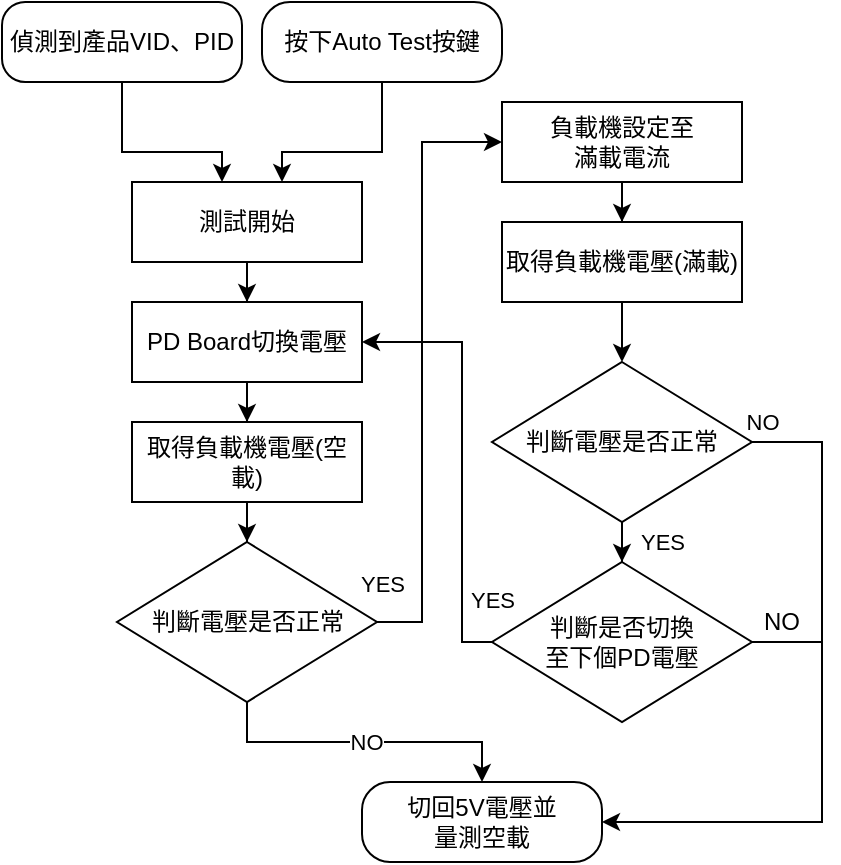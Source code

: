 <mxfile version="14.6.13" type="device"><diagram id="C5RBs43oDa-KdzZeNtuy" name="Page-1"><mxGraphModel dx="599" dy="310" grid="1" gridSize="10" guides="1" tooltips="1" connect="1" arrows="1" fold="1" page="1" pageScale="1" pageWidth="827" pageHeight="1169" math="0" shadow="0"><root><mxCell id="WIyWlLk6GJQsqaUBKTNV-0"/><mxCell id="WIyWlLk6GJQsqaUBKTNV-1" parent="WIyWlLk6GJQsqaUBKTNV-0"/><mxCell id="ZqJGFhoZBX8M8BLLwtm9-7" value="" style="edgeStyle=orthogonalEdgeStyle;rounded=0;orthogonalLoop=1;jettySize=auto;html=1;" edge="1" parent="WIyWlLk6GJQsqaUBKTNV-1" source="WIyWlLk6GJQsqaUBKTNV-3" target="WIyWlLk6GJQsqaUBKTNV-7"><mxGeometry relative="1" as="geometry"><Array as="points"><mxPoint x="300" y="135"/><mxPoint x="250" y="135"/></Array></mxGeometry></mxCell><mxCell id="WIyWlLk6GJQsqaUBKTNV-3" value="按下Auto Test按鍵" style="rounded=1;whiteSpace=wrap;html=1;fontSize=12;glass=0;strokeWidth=1;shadow=0;arcSize=35;" parent="WIyWlLk6GJQsqaUBKTNV-1" vertex="1"><mxGeometry x="240" y="60" width="120" height="40" as="geometry"/></mxCell><mxCell id="ZqJGFhoZBX8M8BLLwtm9-8" value="" style="edgeStyle=orthogonalEdgeStyle;rounded=0;orthogonalLoop=1;jettySize=auto;html=1;" edge="1" parent="WIyWlLk6GJQsqaUBKTNV-1" source="WIyWlLk6GJQsqaUBKTNV-7" target="WIyWlLk6GJQsqaUBKTNV-12"><mxGeometry relative="1" as="geometry"/></mxCell><mxCell id="WIyWlLk6GJQsqaUBKTNV-7" value="測試開始" style="rounded=1;whiteSpace=wrap;html=1;fontSize=12;glass=0;strokeWidth=1;shadow=0;arcSize=0;" parent="WIyWlLk6GJQsqaUBKTNV-1" vertex="1"><mxGeometry x="175" y="150" width="115" height="40" as="geometry"/></mxCell><mxCell id="ZqJGFhoZBX8M8BLLwtm9-10" value="" style="edgeStyle=orthogonalEdgeStyle;rounded=0;orthogonalLoop=1;jettySize=auto;html=1;" edge="1" parent="WIyWlLk6GJQsqaUBKTNV-1" source="WIyWlLk6GJQsqaUBKTNV-12" target="ZqJGFhoZBX8M8BLLwtm9-9"><mxGeometry relative="1" as="geometry"/></mxCell><mxCell id="WIyWlLk6GJQsqaUBKTNV-12" value="PD Board切換電壓" style="rounded=1;whiteSpace=wrap;html=1;fontSize=12;glass=0;strokeWidth=1;shadow=0;arcSize=0;" parent="WIyWlLk6GJQsqaUBKTNV-1" vertex="1"><mxGeometry x="175" y="210" width="115" height="40" as="geometry"/></mxCell><mxCell id="ZqJGFhoZBX8M8BLLwtm9-6" value="" style="edgeStyle=orthogonalEdgeStyle;rounded=0;orthogonalLoop=1;jettySize=auto;html=1;" edge="1" parent="WIyWlLk6GJQsqaUBKTNV-1" source="ZqJGFhoZBX8M8BLLwtm9-0" target="WIyWlLk6GJQsqaUBKTNV-7"><mxGeometry relative="1" as="geometry"><Array as="points"><mxPoint x="170" y="135"/><mxPoint x="220" y="135"/></Array></mxGeometry></mxCell><mxCell id="ZqJGFhoZBX8M8BLLwtm9-0" value="偵測到產品VID、PID" style="rounded=1;whiteSpace=wrap;html=1;fontSize=12;glass=0;strokeWidth=1;shadow=0;arcSize=29;" vertex="1" parent="WIyWlLk6GJQsqaUBKTNV-1"><mxGeometry x="110" y="60" width="120" height="40" as="geometry"/></mxCell><mxCell id="ZqJGFhoZBX8M8BLLwtm9-12" value="" style="edgeStyle=orthogonalEdgeStyle;rounded=0;orthogonalLoop=1;jettySize=auto;html=1;" edge="1" parent="WIyWlLk6GJQsqaUBKTNV-1" source="ZqJGFhoZBX8M8BLLwtm9-9" target="ZqJGFhoZBX8M8BLLwtm9-11"><mxGeometry relative="1" as="geometry"/></mxCell><mxCell id="ZqJGFhoZBX8M8BLLwtm9-9" value="取得負載機電壓(空載)" style="rounded=1;whiteSpace=wrap;html=1;fontSize=12;glass=0;strokeWidth=1;shadow=0;arcSize=0;" vertex="1" parent="WIyWlLk6GJQsqaUBKTNV-1"><mxGeometry x="175" y="270" width="115" height="40" as="geometry"/></mxCell><mxCell id="ZqJGFhoZBX8M8BLLwtm9-18" value="NO" style="edgeStyle=orthogonalEdgeStyle;rounded=0;orthogonalLoop=1;jettySize=auto;html=1;" edge="1" parent="WIyWlLk6GJQsqaUBKTNV-1" source="ZqJGFhoZBX8M8BLLwtm9-11" target="ZqJGFhoZBX8M8BLLwtm9-15"><mxGeometry relative="1" as="geometry"/></mxCell><mxCell id="ZqJGFhoZBX8M8BLLwtm9-32" style="edgeStyle=orthogonalEdgeStyle;rounded=0;orthogonalLoop=1;jettySize=auto;html=1;entryX=0;entryY=0.5;entryDx=0;entryDy=0;" edge="1" parent="WIyWlLk6GJQsqaUBKTNV-1" source="ZqJGFhoZBX8M8BLLwtm9-11" target="ZqJGFhoZBX8M8BLLwtm9-13"><mxGeometry relative="1" as="geometry"><Array as="points"><mxPoint x="320" y="370"/><mxPoint x="320" y="130"/></Array></mxGeometry></mxCell><mxCell id="ZqJGFhoZBX8M8BLLwtm9-33" value="YES" style="edgeLabel;html=1;align=center;verticalAlign=middle;resizable=0;points=[];" vertex="1" connectable="0" parent="ZqJGFhoZBX8M8BLLwtm9-32"><mxGeometry x="0.322" y="-3" relative="1" as="geometry"><mxPoint x="-23" y="158" as="offset"/></mxGeometry></mxCell><mxCell id="ZqJGFhoZBX8M8BLLwtm9-11" value="判斷電壓是否正常" style="rhombus;whiteSpace=wrap;html=1;" vertex="1" parent="WIyWlLk6GJQsqaUBKTNV-1"><mxGeometry x="167.5" y="330" width="130" height="80" as="geometry"/></mxCell><mxCell id="ZqJGFhoZBX8M8BLLwtm9-20" value="" style="edgeStyle=orthogonalEdgeStyle;rounded=0;orthogonalLoop=1;jettySize=auto;html=1;" edge="1" parent="WIyWlLk6GJQsqaUBKTNV-1" source="ZqJGFhoZBX8M8BLLwtm9-13" target="ZqJGFhoZBX8M8BLLwtm9-19"><mxGeometry relative="1" as="geometry"/></mxCell><mxCell id="ZqJGFhoZBX8M8BLLwtm9-13" value="負載機設定至&lt;br&gt;滿載電流" style="rounded=1;whiteSpace=wrap;html=1;fontSize=12;glass=0;strokeWidth=1;shadow=0;arcSize=0;" vertex="1" parent="WIyWlLk6GJQsqaUBKTNV-1"><mxGeometry x="360" y="110" width="120" height="40" as="geometry"/></mxCell><mxCell id="ZqJGFhoZBX8M8BLLwtm9-15" value="切回5V電壓並&lt;br&gt;量測空載" style="rounded=1;whiteSpace=wrap;html=1;fontSize=12;glass=0;strokeWidth=1;shadow=0;arcSize=35;" vertex="1" parent="WIyWlLk6GJQsqaUBKTNV-1"><mxGeometry x="290" y="450" width="120" height="40" as="geometry"/></mxCell><mxCell id="ZqJGFhoZBX8M8BLLwtm9-22" value="" style="edgeStyle=orthogonalEdgeStyle;rounded=0;orthogonalLoop=1;jettySize=auto;html=1;" edge="1" parent="WIyWlLk6GJQsqaUBKTNV-1" source="ZqJGFhoZBX8M8BLLwtm9-19" target="ZqJGFhoZBX8M8BLLwtm9-21"><mxGeometry relative="1" as="geometry"/></mxCell><mxCell id="ZqJGFhoZBX8M8BLLwtm9-19" value="取得負載機電壓(滿載)" style="rounded=1;whiteSpace=wrap;html=1;fontSize=12;glass=0;strokeWidth=1;shadow=0;arcSize=0;" vertex="1" parent="WIyWlLk6GJQsqaUBKTNV-1"><mxGeometry x="360" y="170" width="120" height="40" as="geometry"/></mxCell><mxCell id="ZqJGFhoZBX8M8BLLwtm9-24" value="YES" style="edgeStyle=orthogonalEdgeStyle;rounded=0;orthogonalLoop=1;jettySize=auto;html=1;" edge="1" parent="WIyWlLk6GJQsqaUBKTNV-1" source="ZqJGFhoZBX8M8BLLwtm9-21" target="ZqJGFhoZBX8M8BLLwtm9-23"><mxGeometry x="0.667" y="20" relative="1" as="geometry"><mxPoint as="offset"/></mxGeometry></mxCell><mxCell id="ZqJGFhoZBX8M8BLLwtm9-25" value="NO" style="edgeStyle=orthogonalEdgeStyle;rounded=0;orthogonalLoop=1;jettySize=auto;html=1;entryX=1;entryY=0.5;entryDx=0;entryDy=0;" edge="1" parent="WIyWlLk6GJQsqaUBKTNV-1" source="ZqJGFhoZBX8M8BLLwtm9-21" target="ZqJGFhoZBX8M8BLLwtm9-15"><mxGeometry x="-0.97" y="10" relative="1" as="geometry"><Array as="points"><mxPoint x="520" y="280"/><mxPoint x="520" y="470"/></Array><mxPoint as="offset"/></mxGeometry></mxCell><mxCell id="ZqJGFhoZBX8M8BLLwtm9-21" value="判斷電壓是否正常" style="rhombus;whiteSpace=wrap;html=1;" vertex="1" parent="WIyWlLk6GJQsqaUBKTNV-1"><mxGeometry x="355" y="240" width="130" height="80" as="geometry"/></mxCell><mxCell id="ZqJGFhoZBX8M8BLLwtm9-27" value="YES" style="edgeStyle=orthogonalEdgeStyle;rounded=0;orthogonalLoop=1;jettySize=auto;html=1;entryX=1;entryY=0.5;entryDx=0;entryDy=0;" edge="1" parent="WIyWlLk6GJQsqaUBKTNV-1" source="ZqJGFhoZBX8M8BLLwtm9-23" target="WIyWlLk6GJQsqaUBKTNV-12"><mxGeometry x="-0.667" y="-15" relative="1" as="geometry"><Array as="points"><mxPoint x="340" y="380"/><mxPoint x="340" y="230"/></Array><mxPoint as="offset"/></mxGeometry></mxCell><mxCell id="ZqJGFhoZBX8M8BLLwtm9-23" value="判斷是否切換&lt;br&gt;至下個PD電壓" style="rhombus;whiteSpace=wrap;html=1;" vertex="1" parent="WIyWlLk6GJQsqaUBKTNV-1"><mxGeometry x="355" y="340" width="130" height="80" as="geometry"/></mxCell><mxCell id="ZqJGFhoZBX8M8BLLwtm9-38" value="" style="endArrow=none;html=1;" edge="1" parent="WIyWlLk6GJQsqaUBKTNV-1"><mxGeometry width="50" height="50" relative="1" as="geometry"><mxPoint x="485" y="380" as="sourcePoint"/><mxPoint x="520" y="380" as="targetPoint"/></mxGeometry></mxCell><mxCell id="ZqJGFhoZBX8M8BLLwtm9-40" value="NO" style="text;html=1;strokeColor=none;fillColor=none;align=center;verticalAlign=middle;whiteSpace=wrap;rounded=0;" vertex="1" parent="WIyWlLk6GJQsqaUBKTNV-1"><mxGeometry x="480" y="360" width="40" height="20" as="geometry"/></mxCell></root></mxGraphModel></diagram></mxfile>